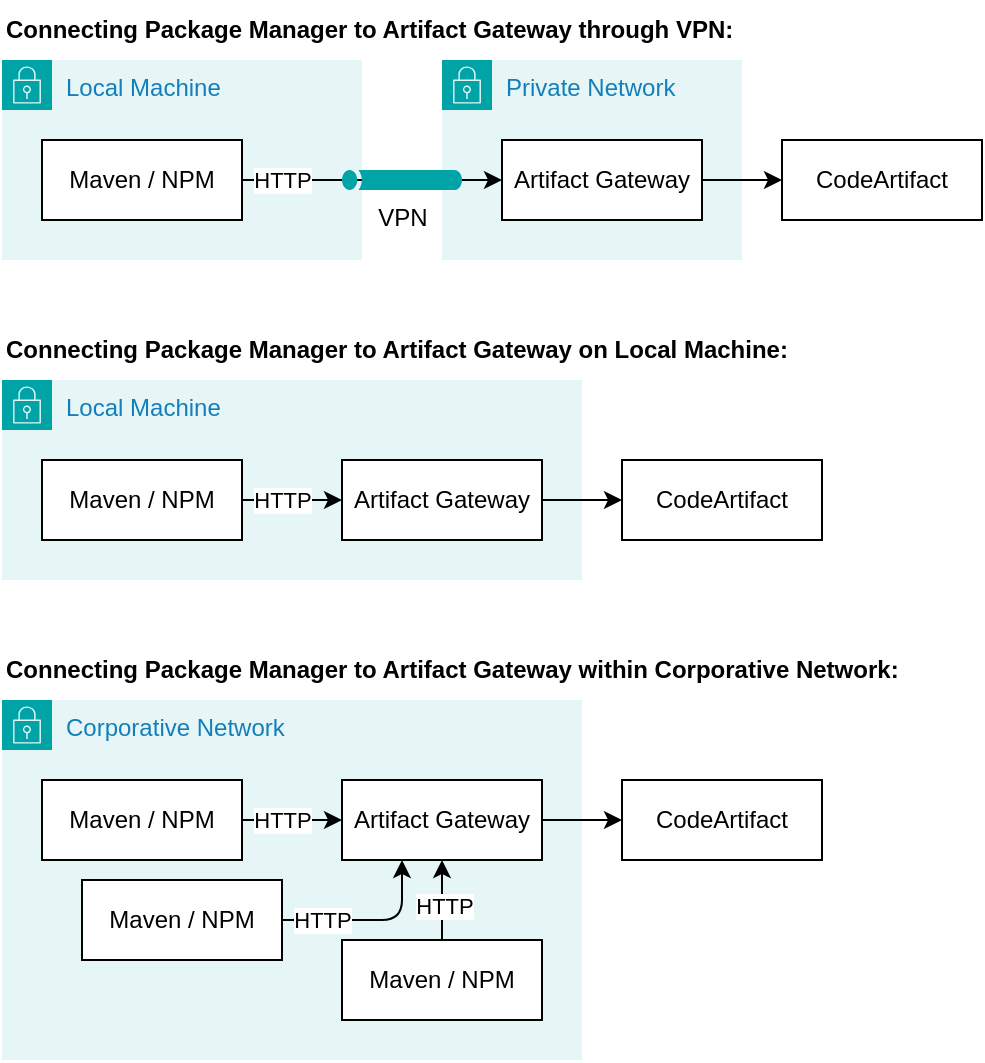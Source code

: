 <mxfile version="24.7.8">
  <diagram name="Page-1" id="E8WJ5GQT24KlG_a3Vso5">
    <mxGraphModel dx="683" dy="398" grid="1" gridSize="10" guides="1" tooltips="1" connect="1" arrows="1" fold="1" page="0" pageScale="1" pageWidth="1100" pageHeight="850" math="0" shadow="0">
      <root>
        <mxCell id="0" />
        <mxCell id="1" parent="0" />
        <mxCell id="7N91sRZmlMwVuw6FY_wK-72" value="Local Machine" style="points=[[0,0],[0.25,0],[0.5,0],[0.75,0],[1,0],[1,0.25],[1,0.5],[1,0.75],[1,1],[0.75,1],[0.5,1],[0.25,1],[0,1],[0,0.75],[0,0.5],[0,0.25]];outlineConnect=0;gradientColor=none;html=1;whiteSpace=wrap;fontSize=12;fontStyle=0;container=0;pointerEvents=0;collapsible=0;recursiveResize=0;shape=mxgraph.aws4.group;grIcon=mxgraph.aws4.group_security_group;grStroke=0;strokeColor=#00A4A6;fillColor=#E6F6F7;verticalAlign=top;align=left;spacingLeft=30;fontColor=#147EBA;dashed=0;" parent="1" vertex="1">
          <mxGeometry x="210" y="200" width="290" height="100" as="geometry" />
        </mxCell>
        <mxCell id="7N91sRZmlMwVuw6FY_wK-45" value="Private Network" style="points=[[0,0],[0.25,0],[0.5,0],[0.75,0],[1,0],[1,0.25],[1,0.5],[1,0.75],[1,1],[0.75,1],[0.5,1],[0.25,1],[0,1],[0,0.75],[0,0.5],[0,0.25]];outlineConnect=0;gradientColor=none;html=1;whiteSpace=wrap;fontSize=12;fontStyle=0;container=0;pointerEvents=0;collapsible=0;recursiveResize=0;shape=mxgraph.aws4.group;grIcon=mxgraph.aws4.group_security_group;grStroke=0;strokeColor=#00A4A6;fillColor=#E6F6F7;verticalAlign=top;align=left;spacingLeft=30;fontColor=#147EBA;dashed=0;" parent="1" vertex="1">
          <mxGeometry x="430" y="40" width="150" height="100" as="geometry" />
        </mxCell>
        <mxCell id="7N91sRZmlMwVuw6FY_wK-74" value="Local Machine" style="points=[[0,0],[0.25,0],[0.5,0],[0.75,0],[1,0],[1,0.25],[1,0.5],[1,0.75],[1,1],[0.75,1],[0.5,1],[0.25,1],[0,1],[0,0.75],[0,0.5],[0,0.25]];outlineConnect=0;gradientColor=none;html=1;whiteSpace=wrap;fontSize=12;fontStyle=0;container=0;pointerEvents=0;collapsible=0;recursiveResize=0;shape=mxgraph.aws4.group;grIcon=mxgraph.aws4.group_security_group;grStroke=0;strokeColor=#00A4A6;fillColor=#E6F6F7;verticalAlign=top;align=left;spacingLeft=30;fontColor=#147EBA;dashed=0;" parent="1" vertex="1">
          <mxGeometry x="210" y="40" width="180" height="100" as="geometry" />
        </mxCell>
        <mxCell id="7N91sRZmlMwVuw6FY_wK-77" style="edgeStyle=orthogonalEdgeStyle;rounded=0;orthogonalLoop=1;jettySize=auto;html=1;" parent="1" source="7N91sRZmlMwVuw6FY_wK-75" target="7N91sRZmlMwVuw6FY_wK-56" edge="1">
          <mxGeometry relative="1" as="geometry">
            <mxPoint x="380" y="90" as="targetPoint" />
          </mxGeometry>
        </mxCell>
        <mxCell id="7N91sRZmlMwVuw6FY_wK-78" value="HTTP" style="edgeLabel;html=1;align=center;verticalAlign=middle;resizable=0;points=[];" parent="7N91sRZmlMwVuw6FY_wK-77" vertex="1" connectable="0">
          <mxGeometry x="-0.397" relative="1" as="geometry">
            <mxPoint x="-19" as="offset" />
          </mxGeometry>
        </mxCell>
        <mxCell id="7N91sRZmlMwVuw6FY_wK-58" value="VPN" style="sketch=0;pointerEvents=1;shadow=0;dashed=0;html=1;strokeColor=none;fillColor=#00a4a6;labelPosition=center;verticalLabelPosition=bottom;verticalAlign=top;outlineConnect=0;align=center;shape=mxgraph.office.servers.tunnel_straight;" parent="1" vertex="1">
          <mxGeometry x="380" y="95" width="60" height="10" as="geometry" />
        </mxCell>
        <mxCell id="7N91sRZmlMwVuw6FY_wK-79" value="Corporative Network" style="points=[[0,0],[0.25,0],[0.5,0],[0.75,0],[1,0],[1,0.25],[1,0.5],[1,0.75],[1,1],[0.75,1],[0.5,1],[0.25,1],[0,1],[0,0.75],[0,0.5],[0,0.25]];outlineConnect=0;gradientColor=none;html=1;whiteSpace=wrap;fontSize=12;fontStyle=0;container=1;pointerEvents=0;collapsible=0;recursiveResize=0;shape=mxgraph.aws4.group;grIcon=mxgraph.aws4.group_security_group;grStroke=0;strokeColor=#00A4A6;fillColor=#E6F6F7;verticalAlign=top;align=left;spacingLeft=30;fontColor=#147EBA;dashed=0;" parent="1" vertex="1">
          <mxGeometry x="210" y="360" width="290" height="180" as="geometry" />
        </mxCell>
        <mxCell id="7N91sRZmlMwVuw6FY_wK-80" style="edgeStyle=orthogonalEdgeStyle;rounded=0;orthogonalLoop=1;jettySize=auto;html=1;" parent="7N91sRZmlMwVuw6FY_wK-79" source="7N91sRZmlMwVuw6FY_wK-81" target="7N91sRZmlMwVuw6FY_wK-82" edge="1">
          <mxGeometry relative="1" as="geometry" />
        </mxCell>
        <mxCell id="7N91sRZmlMwVuw6FY_wK-81" value="Artifact Gateway" style="rounded=0;whiteSpace=wrap;html=1;" parent="7N91sRZmlMwVuw6FY_wK-79" vertex="1">
          <mxGeometry x="170" y="40" width="100" height="40" as="geometry" />
        </mxCell>
        <mxCell id="7N91sRZmlMwVuw6FY_wK-82" value="CodeArtifact" style="rounded=0;whiteSpace=wrap;html=1;" parent="7N91sRZmlMwVuw6FY_wK-79" vertex="1">
          <mxGeometry x="310" y="40" width="100" height="40" as="geometry" />
        </mxCell>
        <mxCell id="7N91sRZmlMwVuw6FY_wK-88" value="Maven / NPM" style="rounded=0;whiteSpace=wrap;html=1;" parent="7N91sRZmlMwVuw6FY_wK-79" vertex="1">
          <mxGeometry x="20" y="40" width="100" height="40" as="geometry" />
        </mxCell>
        <mxCell id="7N91sRZmlMwVuw6FY_wK-85" style="edgeStyle=orthogonalEdgeStyle;rounded=0;orthogonalLoop=1;jettySize=auto;html=1;" parent="7N91sRZmlMwVuw6FY_wK-79" source="7N91sRZmlMwVuw6FY_wK-88" target="7N91sRZmlMwVuw6FY_wK-81" edge="1">
          <mxGeometry relative="1" as="geometry">
            <mxPoint x="-100" y="70" as="sourcePoint" />
            <mxPoint x="-50" y="70" as="targetPoint" />
          </mxGeometry>
        </mxCell>
        <mxCell id="7N91sRZmlMwVuw6FY_wK-86" value="HTTP" style="edgeLabel;html=1;align=center;verticalAlign=middle;resizable=0;points=[];" parent="7N91sRZmlMwVuw6FY_wK-85" vertex="1" connectable="0">
          <mxGeometry x="-0.397" relative="1" as="geometry">
            <mxPoint x="5" as="offset" />
          </mxGeometry>
        </mxCell>
        <mxCell id="7N91sRZmlMwVuw6FY_wK-94" style="edgeStyle=orthogonalEdgeStyle;rounded=1;orthogonalLoop=1;jettySize=auto;html=1;curved=0;" parent="7N91sRZmlMwVuw6FY_wK-79" source="7N91sRZmlMwVuw6FY_wK-93" target="7N91sRZmlMwVuw6FY_wK-81" edge="1">
          <mxGeometry relative="1" as="geometry">
            <Array as="points">
              <mxPoint x="200" y="110" />
            </Array>
          </mxGeometry>
        </mxCell>
        <mxCell id="7N91sRZmlMwVuw6FY_wK-97" value="HTTP" style="edgeLabel;html=1;align=center;verticalAlign=middle;resizable=0;points=[];" parent="7N91sRZmlMwVuw6FY_wK-94" vertex="1" connectable="0">
          <mxGeometry x="-0.653" relative="1" as="geometry">
            <mxPoint x="4" as="offset" />
          </mxGeometry>
        </mxCell>
        <mxCell id="7N91sRZmlMwVuw6FY_wK-93" value="Maven / NPM" style="rounded=0;whiteSpace=wrap;html=1;" parent="7N91sRZmlMwVuw6FY_wK-79" vertex="1">
          <mxGeometry x="40" y="90" width="100" height="40" as="geometry" />
        </mxCell>
        <mxCell id="7N91sRZmlMwVuw6FY_wK-96" style="edgeStyle=orthogonalEdgeStyle;rounded=0;orthogonalLoop=1;jettySize=auto;html=1;" parent="7N91sRZmlMwVuw6FY_wK-79" source="7N91sRZmlMwVuw6FY_wK-95" target="7N91sRZmlMwVuw6FY_wK-81" edge="1">
          <mxGeometry relative="1" as="geometry" />
        </mxCell>
        <mxCell id="7N91sRZmlMwVuw6FY_wK-98" value="HTTP" style="edgeLabel;html=1;align=center;verticalAlign=middle;resizable=0;points=[];" parent="7N91sRZmlMwVuw6FY_wK-96" vertex="1" connectable="0">
          <mxGeometry x="-0.148" y="-1" relative="1" as="geometry">
            <mxPoint as="offset" />
          </mxGeometry>
        </mxCell>
        <mxCell id="7N91sRZmlMwVuw6FY_wK-95" value="Maven / NPM" style="rounded=0;whiteSpace=wrap;html=1;" parent="7N91sRZmlMwVuw6FY_wK-79" vertex="1">
          <mxGeometry x="170" y="120" width="100" height="40" as="geometry" />
        </mxCell>
        <mxCell id="7N91sRZmlMwVuw6FY_wK-89" value="Connecting Package Manager to Artifact Gateway through VPN:" style="text;html=1;align=left;verticalAlign=middle;whiteSpace=wrap;rounded=0;fontStyle=1" parent="1" vertex="1">
          <mxGeometry x="210" y="10" width="430" height="30" as="geometry" />
        </mxCell>
        <mxCell id="7N91sRZmlMwVuw6FY_wK-90" value="Connecting Package Manager to Artifact Gateway on Local Machine:" style="text;html=1;align=left;verticalAlign=middle;whiteSpace=wrap;rounded=0;fontStyle=1" parent="1" vertex="1">
          <mxGeometry x="210" y="170" width="430" height="30" as="geometry" />
        </mxCell>
        <mxCell id="7N91sRZmlMwVuw6FY_wK-91" value="Connecting Package Manager to Artifact Gateway within Corporative Network:" style="text;html=1;align=left;verticalAlign=middle;whiteSpace=wrap;rounded=0;fontStyle=1" parent="1" vertex="1">
          <mxGeometry x="210" y="330" width="470" height="30" as="geometry" />
        </mxCell>
        <mxCell id="7N91sRZmlMwVuw6FY_wK-75" value="Maven / NPM" style="rounded=0;whiteSpace=wrap;html=1;" parent="1" vertex="1">
          <mxGeometry x="230" y="80" width="100" height="40" as="geometry" />
        </mxCell>
        <mxCell id="7N91sRZmlMwVuw6FY_wK-59" style="edgeStyle=orthogonalEdgeStyle;rounded=0;orthogonalLoop=1;jettySize=auto;html=1;" parent="1" source="7N91sRZmlMwVuw6FY_wK-56" target="7N91sRZmlMwVuw6FY_wK-52" edge="1">
          <mxGeometry relative="1" as="geometry" />
        </mxCell>
        <mxCell id="7N91sRZmlMwVuw6FY_wK-56" value="Artifact Gateway" style="rounded=0;whiteSpace=wrap;html=1;" parent="1" vertex="1">
          <mxGeometry x="460" y="80" width="100" height="40" as="geometry" />
        </mxCell>
        <mxCell id="7N91sRZmlMwVuw6FY_wK-52" value="CodeArtifact" style="rounded=0;whiteSpace=wrap;html=1;" parent="1" vertex="1">
          <mxGeometry x="600" y="80" width="100" height="40" as="geometry" />
        </mxCell>
        <mxCell id="7N91sRZmlMwVuw6FY_wK-67" value="Maven / NPM" style="rounded=0;whiteSpace=wrap;html=1;" parent="1" vertex="1">
          <mxGeometry x="230" y="240" width="100" height="40" as="geometry" />
        </mxCell>
        <mxCell id="7N91sRZmlMwVuw6FY_wK-92" style="edgeStyle=orthogonalEdgeStyle;rounded=0;orthogonalLoop=1;jettySize=auto;html=1;" parent="1" source="7N91sRZmlMwVuw6FY_wK-69" target="7N91sRZmlMwVuw6FY_wK-70" edge="1">
          <mxGeometry relative="1" as="geometry" />
        </mxCell>
        <mxCell id="7N91sRZmlMwVuw6FY_wK-69" value="Artifact Gateway" style="rounded=0;whiteSpace=wrap;html=1;" parent="1" vertex="1">
          <mxGeometry x="380" y="240" width="100" height="40" as="geometry" />
        </mxCell>
        <mxCell id="7N91sRZmlMwVuw6FY_wK-65" style="edgeStyle=orthogonalEdgeStyle;rounded=0;orthogonalLoop=1;jettySize=auto;html=1;" parent="1" source="7N91sRZmlMwVuw6FY_wK-67" target="7N91sRZmlMwVuw6FY_wK-69" edge="1">
          <mxGeometry relative="1" as="geometry">
            <mxPoint x="470" y="240" as="targetPoint" />
          </mxGeometry>
        </mxCell>
        <mxCell id="7N91sRZmlMwVuw6FY_wK-66" value="HTTP" style="edgeLabel;html=1;align=center;verticalAlign=middle;resizable=0;points=[];" parent="7N91sRZmlMwVuw6FY_wK-65" vertex="1" connectable="0">
          <mxGeometry x="-0.397" relative="1" as="geometry">
            <mxPoint x="5" as="offset" />
          </mxGeometry>
        </mxCell>
        <mxCell id="7N91sRZmlMwVuw6FY_wK-70" value="CodeArtifact" style="rounded=0;whiteSpace=wrap;html=1;" parent="1" vertex="1">
          <mxGeometry x="520" y="240" width="100" height="40" as="geometry" />
        </mxCell>
      </root>
    </mxGraphModel>
  </diagram>
</mxfile>
